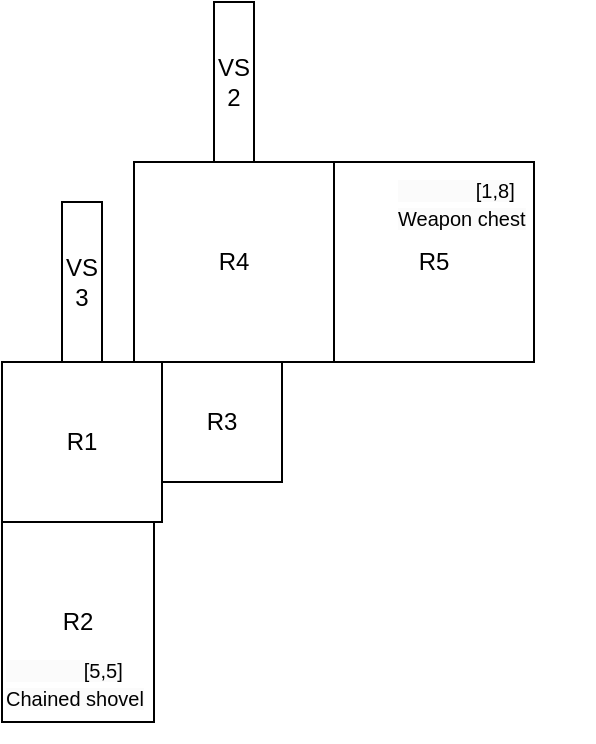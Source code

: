 <mxfile version="22.1.18" type="github">
  <diagram name="Page-1" id="sNVQcCSQPEmRXs3yzESb">
    <mxGraphModel dx="1651" dy="706" grid="1" gridSize="10" guides="1" tooltips="1" connect="1" arrows="1" fold="1" page="1" pageScale="1" pageWidth="827" pageHeight="1169" math="0" shadow="0">
      <root>
        <mxCell id="0" />
        <mxCell id="1" parent="0" />
        <mxCell id="MmZWbpWkzc-gWeUM_he3-10" value="R2" style="rounded=0;whiteSpace=wrap;html=1;points=[[0,0,0,0,0],[0,0.25,0,0,0],[0,0.5,0,0,0],[0,0.75,0,0,0],[0,1,0,0,0],[0.25,0,0,0,0],[0.25,1,0,0,0],[0.5,0,0,0,0],[0.5,1,0,0,0],[0.75,0,0,0,0],[0.75,1,0,0,0],[1,0,0,0,0],[1,0.25,0,0,0],[1,0.5,0,3,0],[1,0.75,0,0,0],[1,1,0,0,0]];" vertex="1" parent="1">
          <mxGeometry x="334" y="400" width="76" height="100" as="geometry" />
        </mxCell>
        <mxCell id="MmZWbpWkzc-gWeUM_he3-1" value="R4" style="whiteSpace=wrap;html=1;aspect=fixed;" vertex="1" parent="1">
          <mxGeometry x="400" y="220" width="100" height="100" as="geometry" />
        </mxCell>
        <mxCell id="MmZWbpWkzc-gWeUM_he3-2" value="R5" style="whiteSpace=wrap;html=1;aspect=fixed;" vertex="1" parent="1">
          <mxGeometry x="500" y="220" width="100" height="100" as="geometry" />
        </mxCell>
        <mxCell id="MmZWbpWkzc-gWeUM_he3-3" value="&lt;span style=&quot;color: rgb(0, 0, 0); font-family: Helvetica; font-size: 10px; font-style: normal; font-variant-ligatures: normal; font-variant-caps: normal; font-weight: 400; letter-spacing: normal; orphans: 2; text-align: center; text-indent: 0px; text-transform: none; widows: 2; word-spacing: 0px; -webkit-text-stroke-width: 0px; background-color: rgb(251, 251, 251); text-decoration-thickness: initial; text-decoration-style: initial; text-decoration-color: initial; float: none; display: inline !important;&quot;&gt;&amp;nbsp; &amp;nbsp; &amp;nbsp; &amp;nbsp; &amp;nbsp; &amp;nbsp; &amp;nbsp; [1,8]&lt;/span&gt;&lt;br style=&quot;border-color: var(--border-color); color: rgb(0, 0, 0); font-family: Helvetica; font-size: 10px; font-style: normal; font-variant-ligatures: normal; font-variant-caps: normal; font-weight: 400; letter-spacing: normal; orphans: 2; text-align: center; text-indent: 0px; text-transform: none; widows: 2; word-spacing: 0px; -webkit-text-stroke-width: 0px; background-color: rgb(251, 251, 251); text-decoration-thickness: initial; text-decoration-style: initial; text-decoration-color: initial;&quot;&gt;&lt;span style=&quot;color: rgb(0, 0, 0); font-family: Helvetica; font-size: 10px; font-style: normal; font-variant-ligatures: normal; font-variant-caps: normal; font-weight: 400; letter-spacing: normal; orphans: 2; text-align: center; text-indent: 0px; text-transform: none; widows: 2; word-spacing: 0px; -webkit-text-stroke-width: 0px; background-color: rgb(251, 251, 251); text-decoration-thickness: initial; text-decoration-style: initial; text-decoration-color: initial; float: none; display: inline !important;&quot;&gt;Weapon chest&lt;/span&gt;" style="text;whiteSpace=wrap;html=1;" vertex="1" parent="1">
          <mxGeometry x="530" y="220" width="100" height="50" as="geometry" />
        </mxCell>
        <mxCell id="MmZWbpWkzc-gWeUM_he3-4" value="VS&lt;br&gt;2" style="rounded=0;whiteSpace=wrap;html=1;" vertex="1" parent="1">
          <mxGeometry x="440" y="140" width="20" height="80" as="geometry" />
        </mxCell>
        <mxCell id="MmZWbpWkzc-gWeUM_he3-5" value="R3" style="whiteSpace=wrap;html=1;aspect=fixed;" vertex="1" parent="1">
          <mxGeometry x="414" y="320" width="60" height="60" as="geometry" />
        </mxCell>
        <mxCell id="MmZWbpWkzc-gWeUM_he3-7" value="VS&lt;br&gt;3" style="rounded=0;whiteSpace=wrap;html=1;" vertex="1" parent="1">
          <mxGeometry x="364" y="240" width="20" height="80" as="geometry" />
        </mxCell>
        <mxCell id="MmZWbpWkzc-gWeUM_he3-8" value="&lt;span style=&quot;color: rgb(0, 0, 0); font-family: Helvetica; font-size: 10px; font-style: normal; font-variant-ligatures: normal; font-variant-caps: normal; font-weight: 400; letter-spacing: normal; orphans: 2; text-align: center; text-indent: 0px; text-transform: none; widows: 2; word-spacing: 0px; -webkit-text-stroke-width: 0px; background-color: rgb(251, 251, 251); text-decoration-thickness: initial; text-decoration-style: initial; text-decoration-color: initial; float: none; display: inline !important;&quot;&gt;&amp;nbsp; &amp;nbsp; &amp;nbsp; &amp;nbsp; &amp;nbsp; &amp;nbsp; &amp;nbsp; [5,5]&lt;/span&gt;&lt;br style=&quot;border-color: var(--border-color); color: rgb(0, 0, 0); font-family: Helvetica; font-size: 10px; font-style: normal; font-variant-ligatures: normal; font-variant-caps: normal; font-weight: 400; letter-spacing: normal; orphans: 2; text-align: center; text-indent: 0px; text-transform: none; widows: 2; word-spacing: 0px; -webkit-text-stroke-width: 0px; background-color: rgb(251, 251, 251); text-decoration-thickness: initial; text-decoration-style: initial; text-decoration-color: initial;&quot;&gt;&lt;span style=&quot;color: rgb(0, 0, 0); font-family: Helvetica; font-size: 10px; font-style: normal; font-variant-ligatures: normal; font-variant-caps: normal; font-weight: 400; letter-spacing: normal; orphans: 2; text-align: center; text-indent: 0px; text-transform: none; widows: 2; word-spacing: 0px; -webkit-text-stroke-width: 0px; background-color: rgb(251, 251, 251); text-decoration-thickness: initial; text-decoration-style: initial; text-decoration-color: initial; float: none; display: inline !important;&quot;&gt;Chained shovel&lt;/span&gt;" style="text;whiteSpace=wrap;html=1;" vertex="1" parent="1">
          <mxGeometry x="334" y="460" width="100" height="50" as="geometry" />
        </mxCell>
        <mxCell id="MmZWbpWkzc-gWeUM_he3-11" value="R1" style="whiteSpace=wrap;html=1;aspect=fixed;" vertex="1" parent="1">
          <mxGeometry x="334" y="320" width="80" height="80" as="geometry" />
        </mxCell>
      </root>
    </mxGraphModel>
  </diagram>
</mxfile>
